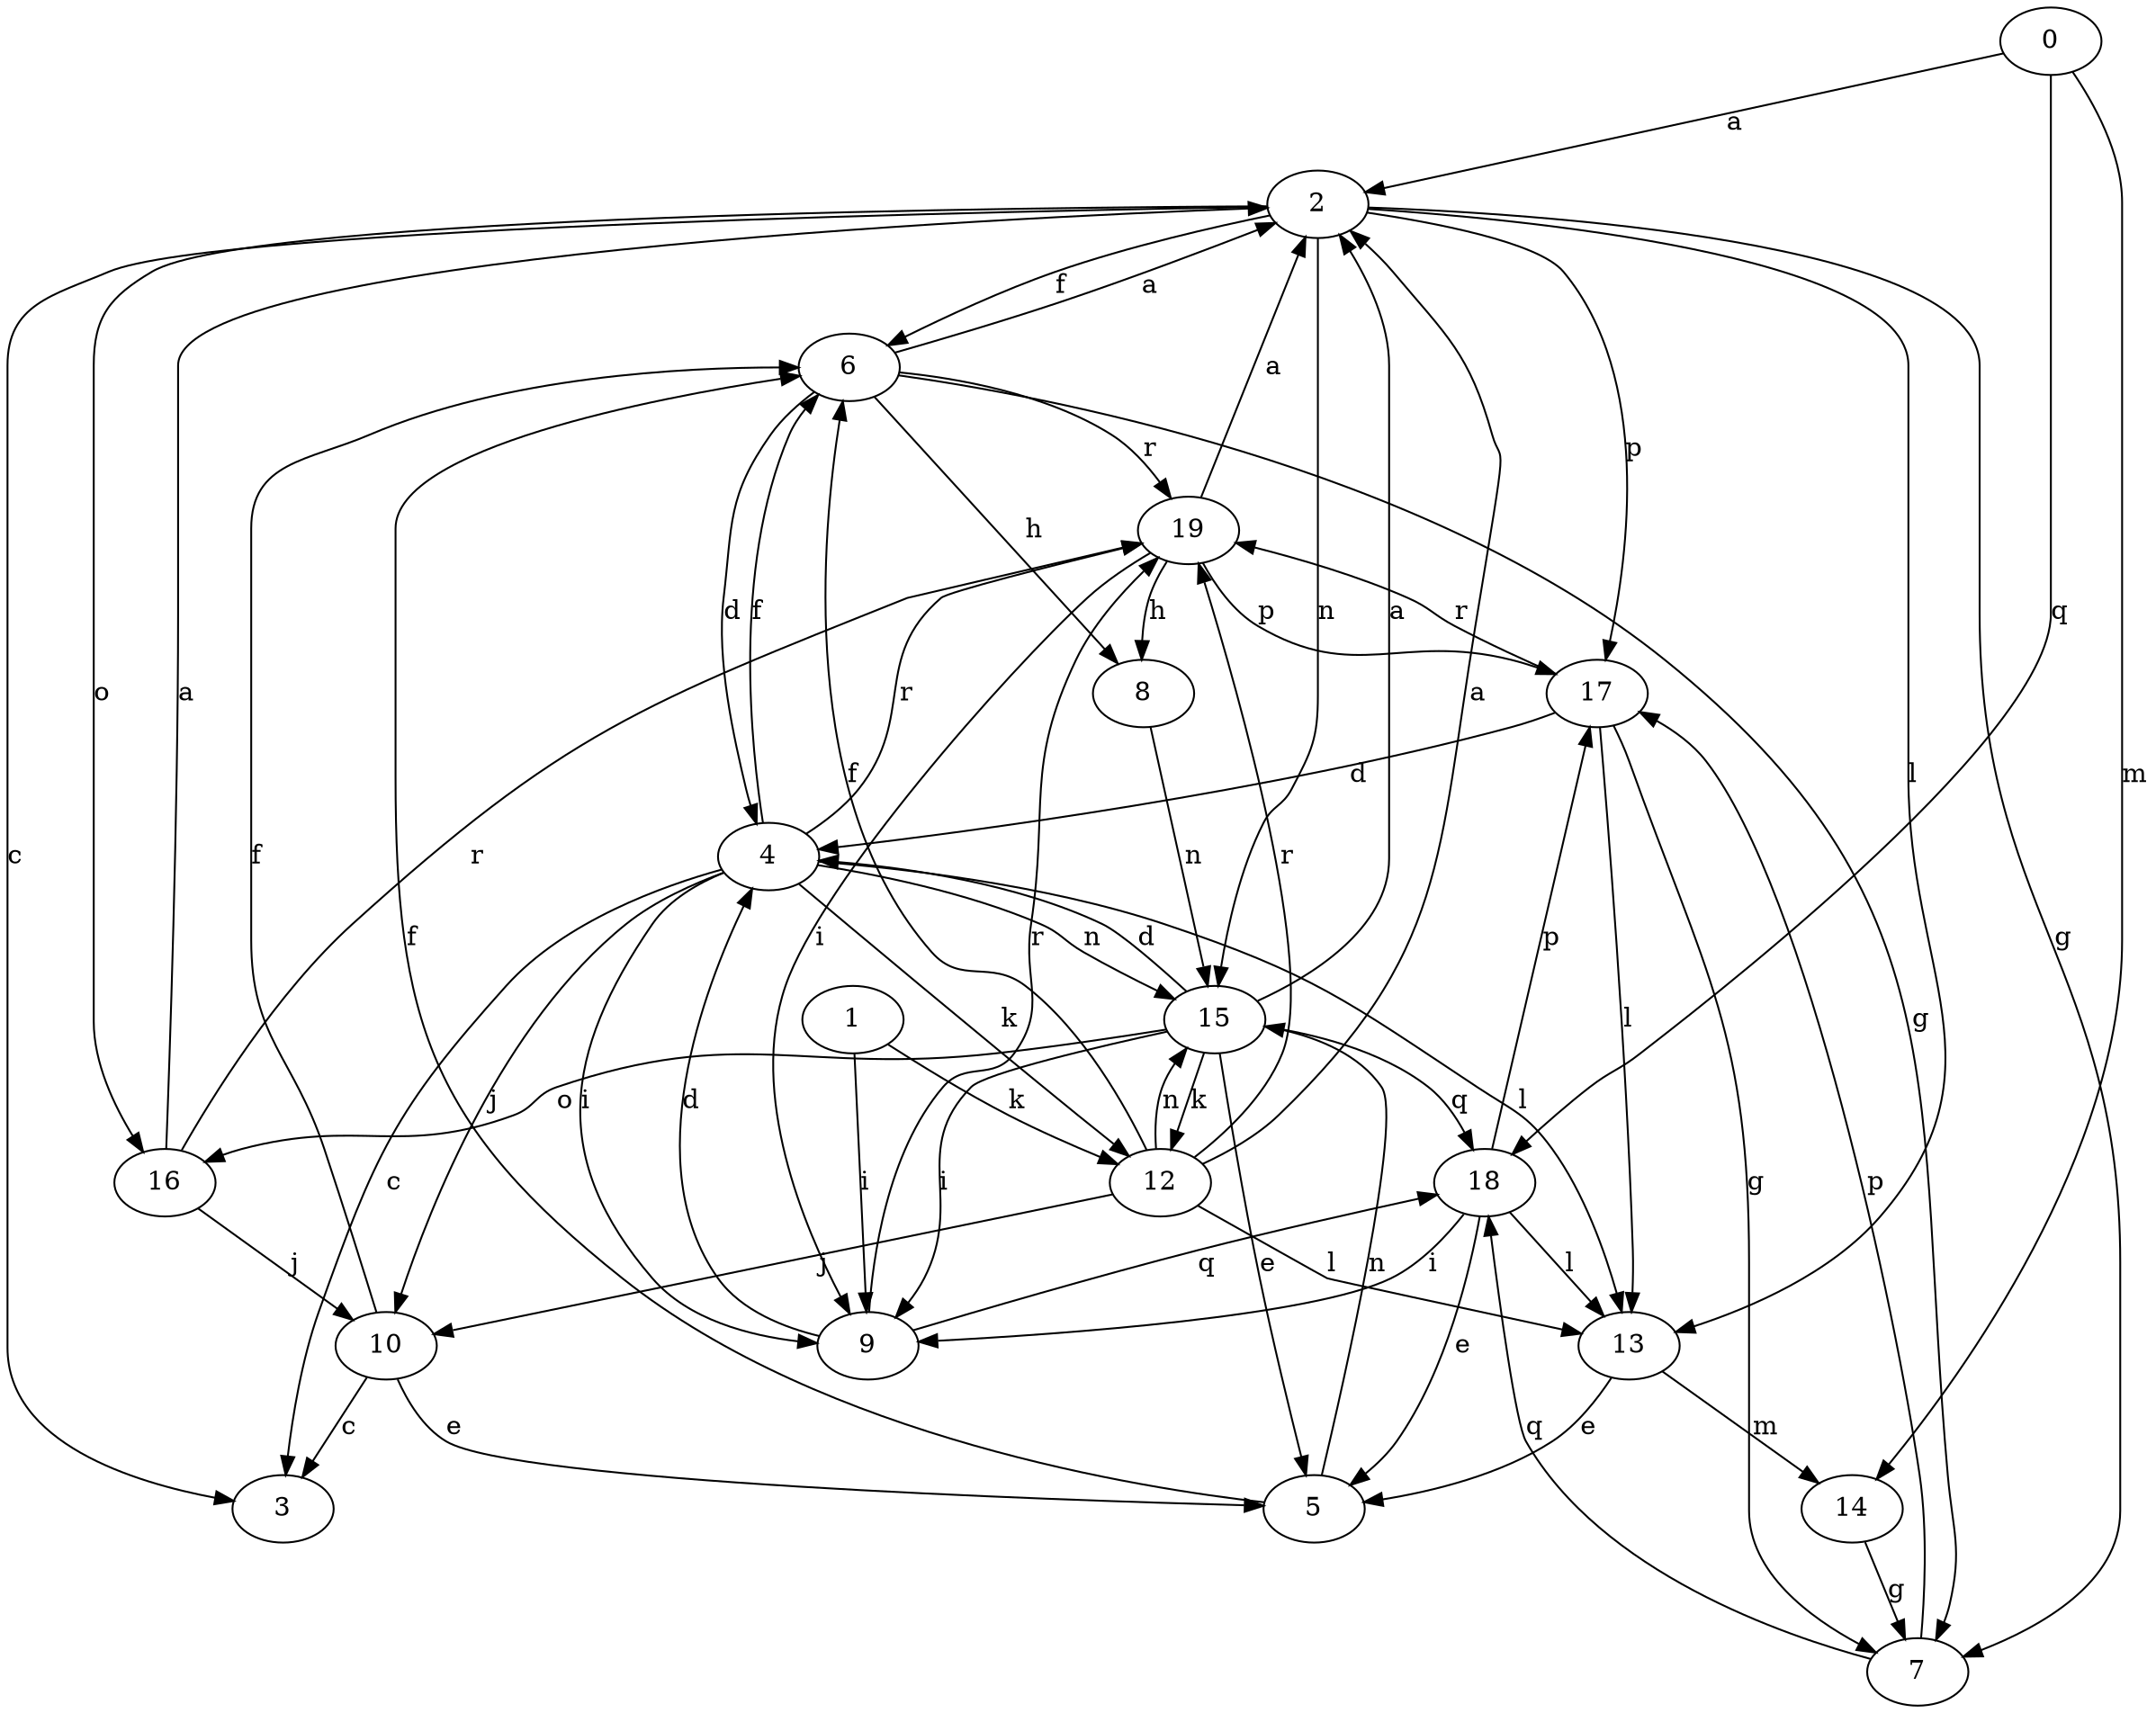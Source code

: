 strict digraph  {
0;
1;
2;
3;
4;
5;
6;
7;
8;
9;
10;
12;
13;
14;
15;
16;
17;
18;
19;
0 -> 2  [label=a];
0 -> 14  [label=m];
0 -> 18  [label=q];
1 -> 9  [label=i];
1 -> 12  [label=k];
2 -> 3  [label=c];
2 -> 6  [label=f];
2 -> 7  [label=g];
2 -> 13  [label=l];
2 -> 15  [label=n];
2 -> 16  [label=o];
2 -> 17  [label=p];
4 -> 3  [label=c];
4 -> 6  [label=f];
4 -> 9  [label=i];
4 -> 10  [label=j];
4 -> 12  [label=k];
4 -> 13  [label=l];
4 -> 15  [label=n];
4 -> 19  [label=r];
5 -> 6  [label=f];
5 -> 15  [label=n];
6 -> 2  [label=a];
6 -> 4  [label=d];
6 -> 7  [label=g];
6 -> 8  [label=h];
6 -> 19  [label=r];
7 -> 17  [label=p];
7 -> 18  [label=q];
8 -> 15  [label=n];
9 -> 4  [label=d];
9 -> 18  [label=q];
9 -> 19  [label=r];
10 -> 3  [label=c];
10 -> 5  [label=e];
10 -> 6  [label=f];
12 -> 2  [label=a];
12 -> 6  [label=f];
12 -> 10  [label=j];
12 -> 13  [label=l];
12 -> 15  [label=n];
12 -> 19  [label=r];
13 -> 5  [label=e];
13 -> 14  [label=m];
14 -> 7  [label=g];
15 -> 2  [label=a];
15 -> 4  [label=d];
15 -> 5  [label=e];
15 -> 9  [label=i];
15 -> 12  [label=k];
15 -> 16  [label=o];
15 -> 18  [label=q];
16 -> 2  [label=a];
16 -> 10  [label=j];
16 -> 19  [label=r];
17 -> 4  [label=d];
17 -> 7  [label=g];
17 -> 13  [label=l];
17 -> 19  [label=r];
18 -> 5  [label=e];
18 -> 9  [label=i];
18 -> 13  [label=l];
18 -> 17  [label=p];
19 -> 2  [label=a];
19 -> 8  [label=h];
19 -> 9  [label=i];
19 -> 17  [label=p];
}
